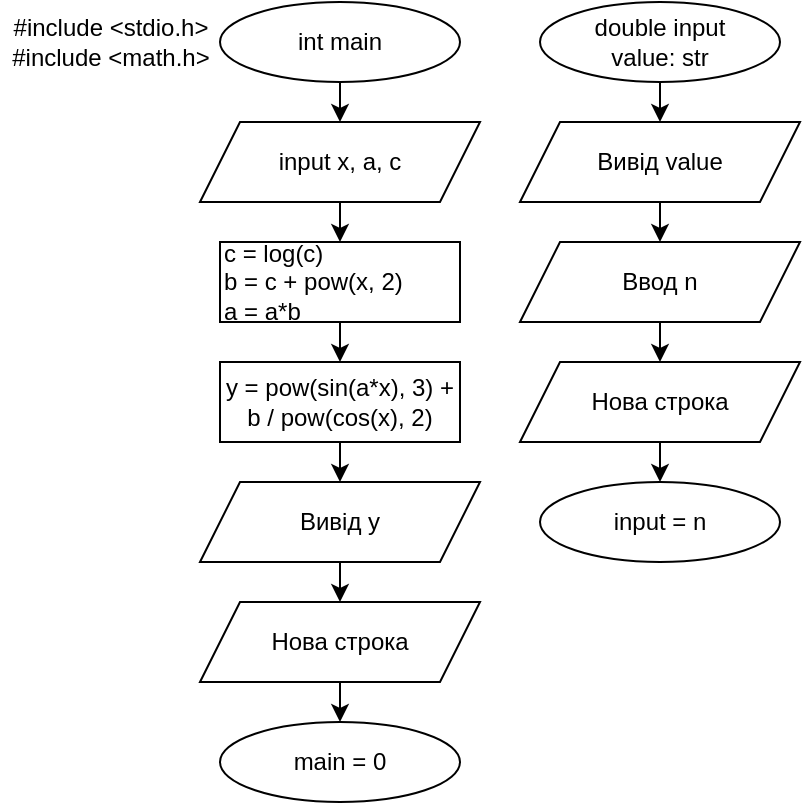 <mxfile version="14.4.2" type="github">
  <diagram id="C5RBs43oDa-KdzZeNtuy" name="Page-1">
    <mxGraphModel dx="1343" dy="246" grid="1" gridSize="10" guides="1" tooltips="1" connect="1" arrows="1" fold="1" page="1" pageScale="1" pageWidth="827" pageHeight="1169" math="0" shadow="0">
      <root>
        <mxCell id="WIyWlLk6GJQsqaUBKTNV-0" />
        <mxCell id="WIyWlLk6GJQsqaUBKTNV-1" parent="WIyWlLk6GJQsqaUBKTNV-0" />
        <mxCell id="OU-jzrPfyX_ItfxfgJh1-18" style="edgeStyle=orthogonalEdgeStyle;rounded=0;orthogonalLoop=1;jettySize=auto;html=1;exitX=0.5;exitY=1;exitDx=0;exitDy=0;entryX=0.5;entryY=0;entryDx=0;entryDy=0;" edge="1" parent="WIyWlLk6GJQsqaUBKTNV-1" source="OU-jzrPfyX_ItfxfgJh1-0" target="OU-jzrPfyX_ItfxfgJh1-17">
          <mxGeometry relative="1" as="geometry" />
        </mxCell>
        <mxCell id="OU-jzrPfyX_ItfxfgJh1-0" value="int main" style="ellipse;whiteSpace=wrap;html=1;" vertex="1" parent="WIyWlLk6GJQsqaUBKTNV-1">
          <mxGeometry width="120" height="40" as="geometry" />
        </mxCell>
        <mxCell id="OU-jzrPfyX_ItfxfgJh1-3" style="edgeStyle=orthogonalEdgeStyle;rounded=0;orthogonalLoop=1;jettySize=auto;html=1;exitX=0.5;exitY=1;exitDx=0;exitDy=0;entryX=0.5;entryY=0;entryDx=0;entryDy=0;" edge="1" parent="WIyWlLk6GJQsqaUBKTNV-1" source="OU-jzrPfyX_ItfxfgJh1-1" target="OU-jzrPfyX_ItfxfgJh1-9">
          <mxGeometry relative="1" as="geometry" />
        </mxCell>
        <mxCell id="OU-jzrPfyX_ItfxfgJh1-1" value="double input&lt;br&gt;value: str" style="ellipse;whiteSpace=wrap;html=1;align=center;" vertex="1" parent="WIyWlLk6GJQsqaUBKTNV-1">
          <mxGeometry x="160" width="120" height="40" as="geometry" />
        </mxCell>
        <mxCell id="OU-jzrPfyX_ItfxfgJh1-5" style="edgeStyle=orthogonalEdgeStyle;rounded=0;orthogonalLoop=1;jettySize=auto;html=1;exitX=0.5;exitY=1;exitDx=0;exitDy=0;entryX=0.5;entryY=0;entryDx=0;entryDy=0;" edge="1" parent="WIyWlLk6GJQsqaUBKTNV-1" source="OU-jzrPfyX_ItfxfgJh1-9" target="OU-jzrPfyX_ItfxfgJh1-6">
          <mxGeometry relative="1" as="geometry">
            <mxPoint x="220" y="120" as="targetPoint" />
          </mxGeometry>
        </mxCell>
        <mxCell id="OU-jzrPfyX_ItfxfgJh1-11" style="edgeStyle=orthogonalEdgeStyle;rounded=0;orthogonalLoop=1;jettySize=auto;html=1;exitX=0.5;exitY=1;exitDx=0;exitDy=0;entryX=0.5;entryY=0;entryDx=0;entryDy=0;" edge="1" parent="WIyWlLk6GJQsqaUBKTNV-1" source="OU-jzrPfyX_ItfxfgJh1-6" target="OU-jzrPfyX_ItfxfgJh1-10">
          <mxGeometry relative="1" as="geometry" />
        </mxCell>
        <mxCell id="OU-jzrPfyX_ItfxfgJh1-6" value="&lt;span&gt;Ввод n&lt;br&gt;&lt;/span&gt;" style="shape=parallelogram;perimeter=parallelogramPerimeter;whiteSpace=wrap;html=1;fixedSize=1;" vertex="1" parent="WIyWlLk6GJQsqaUBKTNV-1">
          <mxGeometry x="150" y="120" width="140" height="40" as="geometry" />
        </mxCell>
        <mxCell id="OU-jzrPfyX_ItfxfgJh1-9" value="Вивід value&lt;span&gt;&lt;br&gt;&lt;/span&gt;" style="shape=parallelogram;perimeter=parallelogramPerimeter;whiteSpace=wrap;html=1;fixedSize=1;" vertex="1" parent="WIyWlLk6GJQsqaUBKTNV-1">
          <mxGeometry x="150" y="60" width="140" height="40" as="geometry" />
        </mxCell>
        <mxCell id="OU-jzrPfyX_ItfxfgJh1-14" style="edgeStyle=orthogonalEdgeStyle;rounded=0;orthogonalLoop=1;jettySize=auto;html=1;exitX=0.5;exitY=1;exitDx=0;exitDy=0;entryX=0.5;entryY=0;entryDx=0;entryDy=0;" edge="1" parent="WIyWlLk6GJQsqaUBKTNV-1" source="OU-jzrPfyX_ItfxfgJh1-10" target="OU-jzrPfyX_ItfxfgJh1-13">
          <mxGeometry relative="1" as="geometry" />
        </mxCell>
        <mxCell id="OU-jzrPfyX_ItfxfgJh1-10" value="Нова строка&lt;span&gt;&lt;br&gt;&lt;/span&gt;" style="shape=parallelogram;perimeter=parallelogramPerimeter;whiteSpace=wrap;html=1;fixedSize=1;" vertex="1" parent="WIyWlLk6GJQsqaUBKTNV-1">
          <mxGeometry x="150" y="180" width="140" height="40" as="geometry" />
        </mxCell>
        <mxCell id="OU-jzrPfyX_ItfxfgJh1-13" value="input = n" style="ellipse;whiteSpace=wrap;html=1;" vertex="1" parent="WIyWlLk6GJQsqaUBKTNV-1">
          <mxGeometry x="160" y="240" width="120" height="40" as="geometry" />
        </mxCell>
        <mxCell id="OU-jzrPfyX_ItfxfgJh1-23" style="edgeStyle=orthogonalEdgeStyle;rounded=0;orthogonalLoop=1;jettySize=auto;html=1;exitX=0.5;exitY=1;exitDx=0;exitDy=0;entryX=0.5;entryY=0;entryDx=0;entryDy=0;" edge="1" parent="WIyWlLk6GJQsqaUBKTNV-1" source="OU-jzrPfyX_ItfxfgJh1-17" target="OU-jzrPfyX_ItfxfgJh1-22">
          <mxGeometry relative="1" as="geometry" />
        </mxCell>
        <mxCell id="OU-jzrPfyX_ItfxfgJh1-17" value="input x, a, c&lt;span&gt;&lt;br&gt;&lt;/span&gt;" style="shape=parallelogram;perimeter=parallelogramPerimeter;whiteSpace=wrap;html=1;fixedSize=1;" vertex="1" parent="WIyWlLk6GJQsqaUBKTNV-1">
          <mxGeometry x="-10" y="60" width="140" height="40" as="geometry" />
        </mxCell>
        <mxCell id="OU-jzrPfyX_ItfxfgJh1-27" style="edgeStyle=orthogonalEdgeStyle;rounded=0;orthogonalLoop=1;jettySize=auto;html=1;exitX=0.5;exitY=1;exitDx=0;exitDy=0;entryX=0.5;entryY=0;entryDx=0;entryDy=0;" edge="1" parent="WIyWlLk6GJQsqaUBKTNV-1" source="OU-jzrPfyX_ItfxfgJh1-22" target="OU-jzrPfyX_ItfxfgJh1-35">
          <mxGeometry relative="1" as="geometry">
            <mxPoint x="60" y="180" as="targetPoint" />
          </mxGeometry>
        </mxCell>
        <mxCell id="OU-jzrPfyX_ItfxfgJh1-22" value="c = log(c)&lt;br&gt;b = c + pow(x, 2)&lt;br&gt;a = a*b" style="rounded=0;whiteSpace=wrap;html=1;align=left;" vertex="1" parent="WIyWlLk6GJQsqaUBKTNV-1">
          <mxGeometry y="120" width="120" height="40" as="geometry" />
        </mxCell>
        <mxCell id="OU-jzrPfyX_ItfxfgJh1-26" value="&lt;div&gt;#include &amp;lt;stdio.h&amp;gt;&lt;/div&gt;&lt;div&gt;#include &amp;lt;math.h&amp;gt;&lt;/div&gt;" style="text;html=1;align=center;verticalAlign=middle;resizable=0;points=[];autosize=1;" vertex="1" parent="WIyWlLk6GJQsqaUBKTNV-1">
          <mxGeometry x="-110" y="5" width="110" height="30" as="geometry" />
        </mxCell>
        <mxCell id="OU-jzrPfyX_ItfxfgJh1-40" style="edgeStyle=orthogonalEdgeStyle;rounded=0;orthogonalLoop=1;jettySize=auto;html=1;exitX=0.5;exitY=1;exitDx=0;exitDy=0;entryX=0.5;entryY=0;entryDx=0;entryDy=0;" edge="1" parent="WIyWlLk6GJQsqaUBKTNV-1" source="OU-jzrPfyX_ItfxfgJh1-35" target="OU-jzrPfyX_ItfxfgJh1-38">
          <mxGeometry relative="1" as="geometry" />
        </mxCell>
        <mxCell id="OU-jzrPfyX_ItfxfgJh1-35" value="y = pow(sin(a*x), 3) + b / pow(cos(x), 2)" style="rounded=0;whiteSpace=wrap;html=1;" vertex="1" parent="WIyWlLk6GJQsqaUBKTNV-1">
          <mxGeometry y="180" width="120" height="40" as="geometry" />
        </mxCell>
        <mxCell id="OU-jzrPfyX_ItfxfgJh1-37" style="edgeStyle=orthogonalEdgeStyle;rounded=0;orthogonalLoop=1;jettySize=auto;html=1;exitX=0.5;exitY=1;exitDx=0;exitDy=0;entryX=0.5;entryY=0;entryDx=0;entryDy=0;" edge="1" parent="WIyWlLk6GJQsqaUBKTNV-1" source="OU-jzrPfyX_ItfxfgJh1-38" target="OU-jzrPfyX_ItfxfgJh1-39">
          <mxGeometry relative="1" as="geometry" />
        </mxCell>
        <mxCell id="OU-jzrPfyX_ItfxfgJh1-38" value="Вивід y&lt;span&gt;&lt;br&gt;&lt;/span&gt;" style="shape=parallelogram;perimeter=parallelogramPerimeter;whiteSpace=wrap;html=1;fixedSize=1;" vertex="1" parent="WIyWlLk6GJQsqaUBKTNV-1">
          <mxGeometry x="-10" y="240" width="140" height="40" as="geometry" />
        </mxCell>
        <mxCell id="OU-jzrPfyX_ItfxfgJh1-43" style="edgeStyle=orthogonalEdgeStyle;rounded=0;orthogonalLoop=1;jettySize=auto;html=1;exitX=0.5;exitY=1;exitDx=0;exitDy=0;entryX=0.5;entryY=0;entryDx=0;entryDy=0;" edge="1" parent="WIyWlLk6GJQsqaUBKTNV-1" source="OU-jzrPfyX_ItfxfgJh1-39" target="OU-jzrPfyX_ItfxfgJh1-41">
          <mxGeometry relative="1" as="geometry" />
        </mxCell>
        <mxCell id="OU-jzrPfyX_ItfxfgJh1-39" value="Нова строка&lt;span&gt;&lt;br&gt;&lt;/span&gt;" style="shape=parallelogram;perimeter=parallelogramPerimeter;whiteSpace=wrap;html=1;fixedSize=1;" vertex="1" parent="WIyWlLk6GJQsqaUBKTNV-1">
          <mxGeometry x="-10" y="300" width="140" height="40" as="geometry" />
        </mxCell>
        <mxCell id="OU-jzrPfyX_ItfxfgJh1-41" value="main = 0" style="ellipse;whiteSpace=wrap;html=1;" vertex="1" parent="WIyWlLk6GJQsqaUBKTNV-1">
          <mxGeometry y="360" width="120" height="40" as="geometry" />
        </mxCell>
      </root>
    </mxGraphModel>
  </diagram>
</mxfile>
